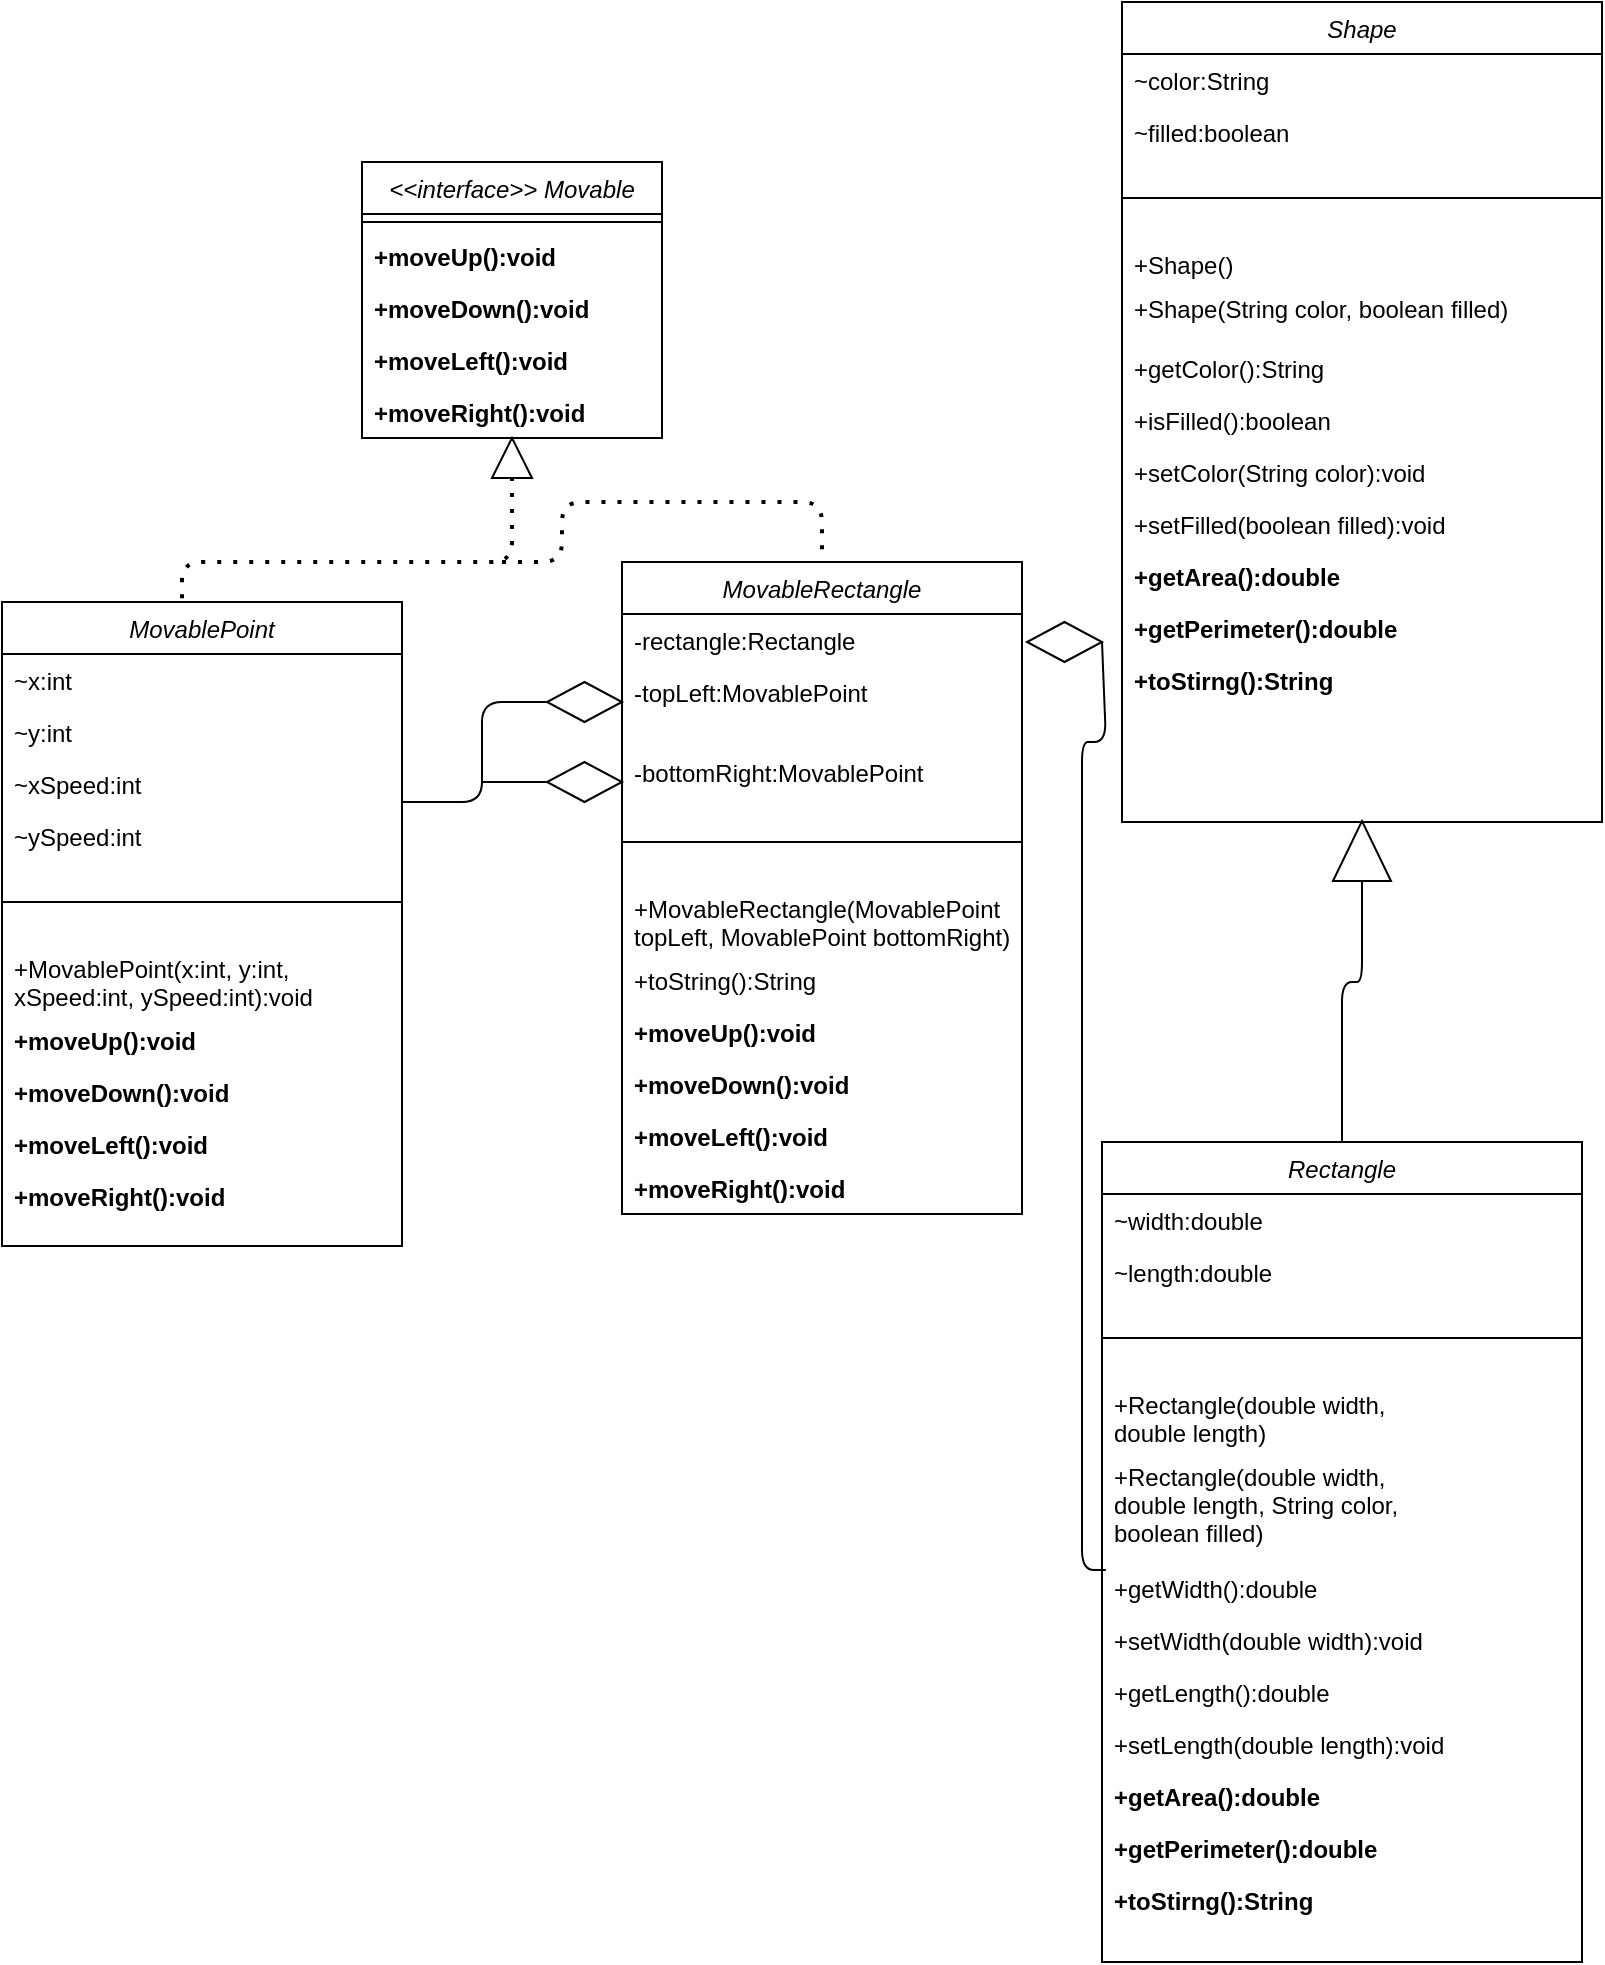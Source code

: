 <mxfile version="13.7.9" type="device"><diagram id="C5RBs43oDa-KdzZeNtuy" name="Page-1"><mxGraphModel dx="687" dy="1312" grid="1" gridSize="10" guides="1" tooltips="1" connect="1" arrows="1" fold="1" page="1" pageScale="1" pageWidth="827" pageHeight="1169" math="0" shadow="0"><root><mxCell id="WIyWlLk6GJQsqaUBKTNV-0"/><mxCell id="WIyWlLk6GJQsqaUBKTNV-1" parent="WIyWlLk6GJQsqaUBKTNV-0"/><mxCell id="be4jB8GMoIMMlWupBsam-4" value="" style="triangle;whiteSpace=wrap;html=1;rotation=-90;" vertex="1" parent="WIyWlLk6GJQsqaUBKTNV-1"><mxGeometry x="265" y="248" width="20" height="20" as="geometry"/></mxCell><mxCell id="be4jB8GMoIMMlWupBsam-20" value="" style="endArrow=none;dashed=1;html=1;dashPattern=1 3;strokeWidth=2;exitX=0.45;exitY=-0.006;exitDx=0;exitDy=0;exitPerimeter=0;entryX=0;entryY=0.5;entryDx=0;entryDy=0;" edge="1" parent="WIyWlLk6GJQsqaUBKTNV-1" source="be4jB8GMoIMMlWupBsam-5" target="be4jB8GMoIMMlWupBsam-4"><mxGeometry width="50" height="50" relative="1" as="geometry"><mxPoint x="30" y="230" as="sourcePoint"/><mxPoint x="280" y="270" as="targetPoint"/><Array as="points"><mxPoint x="110" y="310"/><mxPoint x="275" y="310"/></Array></mxGeometry></mxCell><mxCell id="be4jB8GMoIMMlWupBsam-21" value="" style="rhombus;whiteSpace=wrap;html=1;" vertex="1" parent="WIyWlLk6GJQsqaUBKTNV-1"><mxGeometry x="292.5" y="370" width="37.5" height="20" as="geometry"/></mxCell><mxCell id="be4jB8GMoIMMlWupBsam-47" value="" style="rhombus;whiteSpace=wrap;html=1;" vertex="1" parent="WIyWlLk6GJQsqaUBKTNV-1"><mxGeometry x="292.5" y="410" width="37.5" height="20" as="geometry"/></mxCell><mxCell id="be4jB8GMoIMMlWupBsam-49" value="" style="endArrow=none;html=1;entryX=0;entryY=0.5;entryDx=0;entryDy=0;exitX=1;exitY=-0.154;exitDx=0;exitDy=0;exitPerimeter=0;" edge="1" parent="WIyWlLk6GJQsqaUBKTNV-1" source="be4jB8GMoIMMlWupBsam-17" target="be4jB8GMoIMMlWupBsam-21"><mxGeometry width="50" height="50" relative="1" as="geometry"><mxPoint x="310" y="330" as="sourcePoint"/><mxPoint x="360" y="280" as="targetPoint"/><Array as="points"><mxPoint x="260" y="430"/><mxPoint x="260" y="380"/></Array></mxGeometry></mxCell><mxCell id="be4jB8GMoIMMlWupBsam-51" value="" style="endArrow=none;html=1;entryX=0;entryY=0.5;entryDx=0;entryDy=0;" edge="1" parent="WIyWlLk6GJQsqaUBKTNV-1" target="be4jB8GMoIMMlWupBsam-47"><mxGeometry width="50" height="50" relative="1" as="geometry"><mxPoint x="260" y="420" as="sourcePoint"/><mxPoint x="290" y="420" as="targetPoint"/></mxGeometry></mxCell><mxCell id="zkfFHV4jXpPFQw0GAbJ--0" value="&lt;&lt;interface&gt;&gt; Movable" style="swimlane;fontStyle=2;align=center;verticalAlign=top;childLayout=stackLayout;horizontal=1;startSize=26;horizontalStack=0;resizeParent=1;resizeLast=0;collapsible=1;marginBottom=0;rounded=0;shadow=0;strokeWidth=1;" parent="WIyWlLk6GJQsqaUBKTNV-1" vertex="1"><mxGeometry x="200" y="110" width="150" height="138" as="geometry"><mxRectangle x="230" y="140" width="160" height="26" as="alternateBounds"/></mxGeometry></mxCell><mxCell id="zkfFHV4jXpPFQw0GAbJ--4" value="" style="line;html=1;strokeWidth=1;align=left;verticalAlign=middle;spacingTop=-1;spacingLeft=3;spacingRight=3;rotatable=0;labelPosition=right;points=[];portConstraint=eastwest;" parent="zkfFHV4jXpPFQw0GAbJ--0" vertex="1"><mxGeometry y="26" width="150" height="8" as="geometry"/></mxCell><mxCell id="zkfFHV4jXpPFQw0GAbJ--5" value="+moveUp():void&#10;" style="text;align=left;verticalAlign=top;spacingLeft=4;spacingRight=4;overflow=hidden;rotatable=0;points=[[0,0.5],[1,0.5]];portConstraint=eastwest;fontStyle=1" parent="zkfFHV4jXpPFQw0GAbJ--0" vertex="1"><mxGeometry y="34" width="150" height="26" as="geometry"/></mxCell><mxCell id="be4jB8GMoIMMlWupBsam-0" value="+moveDown():void&#10;" style="text;align=left;verticalAlign=top;spacingLeft=4;spacingRight=4;overflow=hidden;rotatable=0;points=[[0,0.5],[1,0.5]];portConstraint=eastwest;fontStyle=1" vertex="1" parent="zkfFHV4jXpPFQw0GAbJ--0"><mxGeometry y="60" width="150" height="26" as="geometry"/></mxCell><mxCell id="be4jB8GMoIMMlWupBsam-1" value="+moveLeft():void&#10;" style="text;align=left;verticalAlign=top;spacingLeft=4;spacingRight=4;overflow=hidden;rotatable=0;points=[[0,0.5],[1,0.5]];portConstraint=eastwest;fontStyle=1" vertex="1" parent="zkfFHV4jXpPFQw0GAbJ--0"><mxGeometry y="86" width="150" height="26" as="geometry"/></mxCell><mxCell id="be4jB8GMoIMMlWupBsam-2" value="+moveRight():void&#10;" style="text;align=left;verticalAlign=top;spacingLeft=4;spacingRight=4;overflow=hidden;rotatable=0;points=[[0,0.5],[1,0.5]];portConstraint=eastwest;fontStyle=1" vertex="1" parent="zkfFHV4jXpPFQw0GAbJ--0"><mxGeometry y="112" width="150" height="26" as="geometry"/></mxCell><mxCell id="be4jB8GMoIMMlWupBsam-5" value="MovablePoint" style="swimlane;fontStyle=2;align=center;verticalAlign=top;childLayout=stackLayout;horizontal=1;startSize=26;horizontalStack=0;resizeParent=1;resizeLast=0;collapsible=1;marginBottom=0;rounded=0;shadow=0;strokeWidth=1;" vertex="1" parent="WIyWlLk6GJQsqaUBKTNV-1"><mxGeometry x="20" y="330" width="200" height="322" as="geometry"><mxRectangle x="230" y="140" width="160" height="26" as="alternateBounds"/></mxGeometry></mxCell><mxCell id="be4jB8GMoIMMlWupBsam-14" value="~x:int" style="text;align=left;verticalAlign=top;spacingLeft=4;spacingRight=4;overflow=hidden;rotatable=0;points=[[0,0.5],[1,0.5]];portConstraint=eastwest;" vertex="1" parent="be4jB8GMoIMMlWupBsam-5"><mxGeometry y="26" width="200" height="26" as="geometry"/></mxCell><mxCell id="be4jB8GMoIMMlWupBsam-15" value="~y:int" style="text;align=left;verticalAlign=top;spacingLeft=4;spacingRight=4;overflow=hidden;rotatable=0;points=[[0,0.5],[1,0.5]];portConstraint=eastwest;" vertex="1" parent="be4jB8GMoIMMlWupBsam-5"><mxGeometry y="52" width="200" height="26" as="geometry"/></mxCell><mxCell id="be4jB8GMoIMMlWupBsam-16" value="~xSpeed:int" style="text;align=left;verticalAlign=top;spacingLeft=4;spacingRight=4;overflow=hidden;rotatable=0;points=[[0,0.5],[1,0.5]];portConstraint=eastwest;" vertex="1" parent="be4jB8GMoIMMlWupBsam-5"><mxGeometry y="78" width="200" height="26" as="geometry"/></mxCell><mxCell id="be4jB8GMoIMMlWupBsam-17" value="~ySpeed:int" style="text;align=left;verticalAlign=top;spacingLeft=4;spacingRight=4;overflow=hidden;rotatable=0;points=[[0,0.5],[1,0.5]];portConstraint=eastwest;" vertex="1" parent="be4jB8GMoIMMlWupBsam-5"><mxGeometry y="104" width="200" height="26" as="geometry"/></mxCell><mxCell id="be4jB8GMoIMMlWupBsam-6" value="" style="line;html=1;strokeWidth=1;align=left;verticalAlign=middle;spacingTop=-1;spacingLeft=3;spacingRight=3;rotatable=0;labelPosition=right;points=[];portConstraint=eastwest;" vertex="1" parent="be4jB8GMoIMMlWupBsam-5"><mxGeometry y="130" width="200" height="40" as="geometry"/></mxCell><mxCell id="be4jB8GMoIMMlWupBsam-19" value="+MovablePoint(x:int, y:int,&#10;xSpeed:int, ySpeed:int):void&#10;" style="text;align=left;verticalAlign=top;spacingLeft=4;spacingRight=4;overflow=hidden;rotatable=0;points=[[0,0.5],[1,0.5]];portConstraint=eastwest;" vertex="1" parent="be4jB8GMoIMMlWupBsam-5"><mxGeometry y="170" width="200" height="36" as="geometry"/></mxCell><mxCell id="be4jB8GMoIMMlWupBsam-7" value="+moveUp():void&#10;" style="text;align=left;verticalAlign=top;spacingLeft=4;spacingRight=4;overflow=hidden;rotatable=0;points=[[0,0.5],[1,0.5]];portConstraint=eastwest;fontStyle=1" vertex="1" parent="be4jB8GMoIMMlWupBsam-5"><mxGeometry y="206" width="200" height="26" as="geometry"/></mxCell><mxCell id="be4jB8GMoIMMlWupBsam-8" value="+moveDown():void&#10;" style="text;align=left;verticalAlign=top;spacingLeft=4;spacingRight=4;overflow=hidden;rotatable=0;points=[[0,0.5],[1,0.5]];portConstraint=eastwest;fontStyle=1" vertex="1" parent="be4jB8GMoIMMlWupBsam-5"><mxGeometry y="232" width="200" height="26" as="geometry"/></mxCell><mxCell id="be4jB8GMoIMMlWupBsam-9" value="+moveLeft():void&#10;" style="text;align=left;verticalAlign=top;spacingLeft=4;spacingRight=4;overflow=hidden;rotatable=0;points=[[0,0.5],[1,0.5]];portConstraint=eastwest;fontStyle=1" vertex="1" parent="be4jB8GMoIMMlWupBsam-5"><mxGeometry y="258" width="200" height="26" as="geometry"/></mxCell><mxCell id="be4jB8GMoIMMlWupBsam-10" value="+moveRight():void&#10;" style="text;align=left;verticalAlign=top;spacingLeft=4;spacingRight=4;overflow=hidden;rotatable=0;points=[[0,0.5],[1,0.5]];portConstraint=eastwest;fontStyle=1" vertex="1" parent="be4jB8GMoIMMlWupBsam-5"><mxGeometry y="284" width="200" height="26" as="geometry"/></mxCell><mxCell id="be4jB8GMoIMMlWupBsam-22" value="MovableRectangle" style="swimlane;fontStyle=2;align=center;verticalAlign=top;childLayout=stackLayout;horizontal=1;startSize=26;horizontalStack=0;resizeParent=1;resizeLast=0;collapsible=1;marginBottom=0;rounded=0;shadow=0;strokeWidth=1;" vertex="1" parent="WIyWlLk6GJQsqaUBKTNV-1"><mxGeometry x="330" y="310" width="200" height="326" as="geometry"><mxRectangle x="230" y="140" width="160" height="26" as="alternateBounds"/></mxGeometry></mxCell><mxCell id="be4jB8GMoIMMlWupBsam-23" value="-rectangle:Rectangle" style="text;align=left;verticalAlign=top;spacingLeft=4;spacingRight=4;overflow=hidden;rotatable=0;points=[[0,0.5],[1,0.5]];portConstraint=eastwest;" vertex="1" parent="be4jB8GMoIMMlWupBsam-22"><mxGeometry y="26" width="200" height="26" as="geometry"/></mxCell><mxCell id="be4jB8GMoIMMlWupBsam-24" value="-topLeft:MovablePoint" style="text;align=left;verticalAlign=top;spacingLeft=4;spacingRight=4;overflow=hidden;rotatable=0;points=[[0,0.5],[1,0.5]];portConstraint=eastwest;" vertex="1" parent="be4jB8GMoIMMlWupBsam-22"><mxGeometry y="52" width="200" height="26" as="geometry"/></mxCell><mxCell id="be4jB8GMoIMMlWupBsam-25" value="&#10;-bottomRight:MovablePoint" style="text;align=left;verticalAlign=top;spacingLeft=4;spacingRight=4;overflow=hidden;rotatable=0;points=[[0,0.5],[1,0.5]];portConstraint=eastwest;" vertex="1" parent="be4jB8GMoIMMlWupBsam-22"><mxGeometry y="78" width="200" height="42" as="geometry"/></mxCell><mxCell id="be4jB8GMoIMMlWupBsam-27" value="" style="line;html=1;strokeWidth=1;align=left;verticalAlign=middle;spacingTop=-1;spacingLeft=3;spacingRight=3;rotatable=0;labelPosition=right;points=[];portConstraint=eastwest;" vertex="1" parent="be4jB8GMoIMMlWupBsam-22"><mxGeometry y="120" width="200" height="40" as="geometry"/></mxCell><mxCell id="be4jB8GMoIMMlWupBsam-28" value="+MovableRectangle(MovablePoint &#10;topLeft, MovablePoint bottomRight)" style="text;align=left;verticalAlign=top;spacingLeft=4;spacingRight=4;overflow=hidden;rotatable=0;points=[[0,0.5],[1,0.5]];portConstraint=eastwest;" vertex="1" parent="be4jB8GMoIMMlWupBsam-22"><mxGeometry y="160" width="200" height="36" as="geometry"/></mxCell><mxCell id="be4jB8GMoIMMlWupBsam-44" value="+toString():String" style="text;align=left;verticalAlign=top;spacingLeft=4;spacingRight=4;overflow=hidden;rotatable=0;points=[[0,0.5],[1,0.5]];portConstraint=eastwest;fontStyle=0" vertex="1" parent="be4jB8GMoIMMlWupBsam-22"><mxGeometry y="196" width="200" height="26" as="geometry"/></mxCell><mxCell id="be4jB8GMoIMMlWupBsam-29" value="+moveUp():void&#10;" style="text;align=left;verticalAlign=top;spacingLeft=4;spacingRight=4;overflow=hidden;rotatable=0;points=[[0,0.5],[1,0.5]];portConstraint=eastwest;fontStyle=1" vertex="1" parent="be4jB8GMoIMMlWupBsam-22"><mxGeometry y="222" width="200" height="26" as="geometry"/></mxCell><mxCell id="be4jB8GMoIMMlWupBsam-30" value="+moveDown():void&#10;" style="text;align=left;verticalAlign=top;spacingLeft=4;spacingRight=4;overflow=hidden;rotatable=0;points=[[0,0.5],[1,0.5]];portConstraint=eastwest;fontStyle=1" vertex="1" parent="be4jB8GMoIMMlWupBsam-22"><mxGeometry y="248" width="200" height="26" as="geometry"/></mxCell><mxCell id="be4jB8GMoIMMlWupBsam-31" value="+moveLeft():void&#10;" style="text;align=left;verticalAlign=top;spacingLeft=4;spacingRight=4;overflow=hidden;rotatable=0;points=[[0,0.5],[1,0.5]];portConstraint=eastwest;fontStyle=1" vertex="1" parent="be4jB8GMoIMMlWupBsam-22"><mxGeometry y="274" width="200" height="26" as="geometry"/></mxCell><mxCell id="be4jB8GMoIMMlWupBsam-32" value="+moveRight():void&#10;" style="text;align=left;verticalAlign=top;spacingLeft=4;spacingRight=4;overflow=hidden;rotatable=0;points=[[0,0.5],[1,0.5]];portConstraint=eastwest;fontStyle=1" vertex="1" parent="be4jB8GMoIMMlWupBsam-22"><mxGeometry y="300" width="200" height="26" as="geometry"/></mxCell><mxCell id="be4jB8GMoIMMlWupBsam-52" value="Rectangle" style="swimlane;fontStyle=2;align=center;verticalAlign=top;childLayout=stackLayout;horizontal=1;startSize=26;horizontalStack=0;resizeParent=1;resizeLast=0;collapsible=1;marginBottom=0;rounded=0;shadow=0;strokeWidth=1;" vertex="1" parent="WIyWlLk6GJQsqaUBKTNV-1"><mxGeometry x="570" y="600" width="240" height="410" as="geometry"><mxRectangle x="230" y="140" width="160" height="26" as="alternateBounds"/></mxGeometry></mxCell><mxCell id="be4jB8GMoIMMlWupBsam-53" value="~width:double" style="text;align=left;verticalAlign=top;spacingLeft=4;spacingRight=4;overflow=hidden;rotatable=0;points=[[0,0.5],[1,0.5]];portConstraint=eastwest;" vertex="1" parent="be4jB8GMoIMMlWupBsam-52"><mxGeometry y="26" width="240" height="26" as="geometry"/></mxCell><mxCell id="be4jB8GMoIMMlWupBsam-54" value="~length:double" style="text;align=left;verticalAlign=top;spacingLeft=4;spacingRight=4;overflow=hidden;rotatable=0;points=[[0,0.5],[1,0.5]];portConstraint=eastwest;" vertex="1" parent="be4jB8GMoIMMlWupBsam-52"><mxGeometry y="52" width="240" height="26" as="geometry"/></mxCell><mxCell id="be4jB8GMoIMMlWupBsam-56" value="" style="line;html=1;strokeWidth=1;align=left;verticalAlign=middle;spacingTop=-1;spacingLeft=3;spacingRight=3;rotatable=0;labelPosition=right;points=[];portConstraint=eastwest;" vertex="1" parent="be4jB8GMoIMMlWupBsam-52"><mxGeometry y="78" width="240" height="40" as="geometry"/></mxCell><mxCell id="be4jB8GMoIMMlWupBsam-57" value="+Rectangle(double width, &#10;double length)" style="text;align=left;verticalAlign=top;spacingLeft=4;spacingRight=4;overflow=hidden;rotatable=0;points=[[0,0.5],[1,0.5]];portConstraint=eastwest;" vertex="1" parent="be4jB8GMoIMMlWupBsam-52"><mxGeometry y="118" width="240" height="36" as="geometry"/></mxCell><mxCell id="be4jB8GMoIMMlWupBsam-58" value="+Rectangle(double width, &#10;double length, String color, &#10;boolean filled)" style="text;align=left;verticalAlign=top;spacingLeft=4;spacingRight=4;overflow=hidden;rotatable=0;points=[[0,0.5],[1,0.5]];portConstraint=eastwest;fontStyle=0" vertex="1" parent="be4jB8GMoIMMlWupBsam-52"><mxGeometry y="154" width="240" height="56" as="geometry"/></mxCell><mxCell id="be4jB8GMoIMMlWupBsam-74" value="+getWidth():double" style="text;align=left;verticalAlign=top;spacingLeft=4;spacingRight=4;overflow=hidden;rotatable=0;points=[[0,0.5],[1,0.5]];portConstraint=eastwest;" vertex="1" parent="be4jB8GMoIMMlWupBsam-52"><mxGeometry y="210" width="240" height="26" as="geometry"/></mxCell><mxCell id="be4jB8GMoIMMlWupBsam-75" value="+setWidth(double width):void" style="text;align=left;verticalAlign=top;spacingLeft=4;spacingRight=4;overflow=hidden;rotatable=0;points=[[0,0.5],[1,0.5]];portConstraint=eastwest;fontStyle=0" vertex="1" parent="be4jB8GMoIMMlWupBsam-52"><mxGeometry y="236" width="240" height="26" as="geometry"/></mxCell><mxCell id="be4jB8GMoIMMlWupBsam-77" value="+getLength():double" style="text;align=left;verticalAlign=top;spacingLeft=4;spacingRight=4;overflow=hidden;rotatable=0;points=[[0,0.5],[1,0.5]];portConstraint=eastwest;" vertex="1" parent="be4jB8GMoIMMlWupBsam-52"><mxGeometry y="262" width="240" height="26" as="geometry"/></mxCell><mxCell id="be4jB8GMoIMMlWupBsam-78" value="+setLength(double length):void" style="text;align=left;verticalAlign=top;spacingLeft=4;spacingRight=4;overflow=hidden;rotatable=0;points=[[0,0.5],[1,0.5]];portConstraint=eastwest;fontStyle=0" vertex="1" parent="be4jB8GMoIMMlWupBsam-52"><mxGeometry y="288" width="240" height="26" as="geometry"/></mxCell><mxCell id="be4jB8GMoIMMlWupBsam-79" value="+getArea():double" style="text;align=left;verticalAlign=top;spacingLeft=4;spacingRight=4;overflow=hidden;rotatable=0;points=[[0,0.5],[1,0.5]];portConstraint=eastwest;fontStyle=1" vertex="1" parent="be4jB8GMoIMMlWupBsam-52"><mxGeometry y="314" width="240" height="26" as="geometry"/></mxCell><mxCell id="be4jB8GMoIMMlWupBsam-80" value="+getPerimeter():double" style="text;align=left;verticalAlign=top;spacingLeft=4;spacingRight=4;overflow=hidden;rotatable=0;points=[[0,0.5],[1,0.5]];portConstraint=eastwest;fontStyle=1" vertex="1" parent="be4jB8GMoIMMlWupBsam-52"><mxGeometry y="340" width="240" height="26" as="geometry"/></mxCell><mxCell id="be4jB8GMoIMMlWupBsam-81" value="+toStirng():String" style="text;align=left;verticalAlign=top;spacingLeft=4;spacingRight=4;overflow=hidden;rotatable=0;points=[[0,0.5],[1,0.5]];portConstraint=eastwest;fontStyle=1" vertex="1" parent="be4jB8GMoIMMlWupBsam-52"><mxGeometry y="366" width="240" height="26" as="geometry"/></mxCell><mxCell id="be4jB8GMoIMMlWupBsam-82" value="" style="endArrow=none;html=1;entryX=0.008;entryY=0.154;entryDx=0;entryDy=0;entryPerimeter=0;exitX=1;exitY=0.5;exitDx=0;exitDy=0;" edge="1" parent="WIyWlLk6GJQsqaUBKTNV-1" source="be4jB8GMoIMMlWupBsam-85" target="be4jB8GMoIMMlWupBsam-74"><mxGeometry width="50" height="50" relative="1" as="geometry"><mxPoint x="572" y="350" as="sourcePoint"/><mxPoint x="520" y="440" as="targetPoint"/><Array as="points"><mxPoint x="572" y="400"/><mxPoint x="560" y="400"/><mxPoint x="560" y="814"/></Array></mxGeometry></mxCell><mxCell id="be4jB8GMoIMMlWupBsam-85" value="" style="rhombus;whiteSpace=wrap;html=1;" vertex="1" parent="WIyWlLk6GJQsqaUBKTNV-1"><mxGeometry x="532.5" y="340" width="37.5" height="20" as="geometry"/></mxCell><mxCell id="be4jB8GMoIMMlWupBsam-86" value="Shape" style="swimlane;fontStyle=2;align=center;verticalAlign=top;childLayout=stackLayout;horizontal=1;startSize=26;horizontalStack=0;resizeParent=1;resizeLast=0;collapsible=1;marginBottom=0;rounded=0;shadow=0;strokeWidth=1;" vertex="1" parent="WIyWlLk6GJQsqaUBKTNV-1"><mxGeometry x="580" y="30" width="240" height="410" as="geometry"><mxRectangle x="230" y="140" width="160" height="26" as="alternateBounds"/></mxGeometry></mxCell><mxCell id="be4jB8GMoIMMlWupBsam-87" value="~color:String" style="text;align=left;verticalAlign=top;spacingLeft=4;spacingRight=4;overflow=hidden;rotatable=0;points=[[0,0.5],[1,0.5]];portConstraint=eastwest;" vertex="1" parent="be4jB8GMoIMMlWupBsam-86"><mxGeometry y="26" width="240" height="26" as="geometry"/></mxCell><mxCell id="be4jB8GMoIMMlWupBsam-88" value="~filled:boolean" style="text;align=left;verticalAlign=top;spacingLeft=4;spacingRight=4;overflow=hidden;rotatable=0;points=[[0,0.5],[1,0.5]];portConstraint=eastwest;" vertex="1" parent="be4jB8GMoIMMlWupBsam-86"><mxGeometry y="52" width="240" height="26" as="geometry"/></mxCell><mxCell id="be4jB8GMoIMMlWupBsam-89" value="" style="line;html=1;strokeWidth=1;align=left;verticalAlign=middle;spacingTop=-1;spacingLeft=3;spacingRight=3;rotatable=0;labelPosition=right;points=[];portConstraint=eastwest;" vertex="1" parent="be4jB8GMoIMMlWupBsam-86"><mxGeometry y="78" width="240" height="40" as="geometry"/></mxCell><mxCell id="be4jB8GMoIMMlWupBsam-90" value="+Shape()" style="text;align=left;verticalAlign=top;spacingLeft=4;spacingRight=4;overflow=hidden;rotatable=0;points=[[0,0.5],[1,0.5]];portConstraint=eastwest;" vertex="1" parent="be4jB8GMoIMMlWupBsam-86"><mxGeometry y="118" width="240" height="22" as="geometry"/></mxCell><mxCell id="be4jB8GMoIMMlWupBsam-91" value="+Shape(String color, boolean filled)" style="text;align=left;verticalAlign=top;spacingLeft=4;spacingRight=4;overflow=hidden;rotatable=0;points=[[0,0.5],[1,0.5]];portConstraint=eastwest;fontStyle=0" vertex="1" parent="be4jB8GMoIMMlWupBsam-86"><mxGeometry y="140" width="240" height="30" as="geometry"/></mxCell><mxCell id="be4jB8GMoIMMlWupBsam-92" value="+getColor():String" style="text;align=left;verticalAlign=top;spacingLeft=4;spacingRight=4;overflow=hidden;rotatable=0;points=[[0,0.5],[1,0.5]];portConstraint=eastwest;" vertex="1" parent="be4jB8GMoIMMlWupBsam-86"><mxGeometry y="170" width="240" height="26" as="geometry"/></mxCell><mxCell id="be4jB8GMoIMMlWupBsam-93" value="+isFilled():boolean" style="text;align=left;verticalAlign=top;spacingLeft=4;spacingRight=4;overflow=hidden;rotatable=0;points=[[0,0.5],[1,0.5]];portConstraint=eastwest;fontStyle=0" vertex="1" parent="be4jB8GMoIMMlWupBsam-86"><mxGeometry y="196" width="240" height="26" as="geometry"/></mxCell><mxCell id="be4jB8GMoIMMlWupBsam-94" value="+setColor(String color):void" style="text;align=left;verticalAlign=top;spacingLeft=4;spacingRight=4;overflow=hidden;rotatable=0;points=[[0,0.5],[1,0.5]];portConstraint=eastwest;" vertex="1" parent="be4jB8GMoIMMlWupBsam-86"><mxGeometry y="222" width="240" height="26" as="geometry"/></mxCell><mxCell id="be4jB8GMoIMMlWupBsam-95" value="+setFilled(boolean filled):void" style="text;align=left;verticalAlign=top;spacingLeft=4;spacingRight=4;overflow=hidden;rotatable=0;points=[[0,0.5],[1,0.5]];portConstraint=eastwest;fontStyle=0" vertex="1" parent="be4jB8GMoIMMlWupBsam-86"><mxGeometry y="248" width="240" height="26" as="geometry"/></mxCell><mxCell id="be4jB8GMoIMMlWupBsam-96" value="+getArea():double" style="text;align=left;verticalAlign=top;spacingLeft=4;spacingRight=4;overflow=hidden;rotatable=0;points=[[0,0.5],[1,0.5]];portConstraint=eastwest;fontStyle=1" vertex="1" parent="be4jB8GMoIMMlWupBsam-86"><mxGeometry y="274" width="240" height="26" as="geometry"/></mxCell><mxCell id="be4jB8GMoIMMlWupBsam-97" value="+getPerimeter():double" style="text;align=left;verticalAlign=top;spacingLeft=4;spacingRight=4;overflow=hidden;rotatable=0;points=[[0,0.5],[1,0.5]];portConstraint=eastwest;fontStyle=1" vertex="1" parent="be4jB8GMoIMMlWupBsam-86"><mxGeometry y="300" width="240" height="26" as="geometry"/></mxCell><mxCell id="be4jB8GMoIMMlWupBsam-98" value="+toStirng():String" style="text;align=left;verticalAlign=top;spacingLeft=4;spacingRight=4;overflow=hidden;rotatable=0;points=[[0,0.5],[1,0.5]];portConstraint=eastwest;fontStyle=1" vertex="1" parent="be4jB8GMoIMMlWupBsam-86"><mxGeometry y="326" width="240" height="26" as="geometry"/></mxCell><mxCell id="be4jB8GMoIMMlWupBsam-99" value="" style="triangle;whiteSpace=wrap;html=1;rotation=-90;" vertex="1" parent="WIyWlLk6GJQsqaUBKTNV-1"><mxGeometry x="685" y="440" width="30" height="29" as="geometry"/></mxCell><mxCell id="be4jB8GMoIMMlWupBsam-102" value="" style="endArrow=none;html=1;exitX=0.5;exitY=0;exitDx=0;exitDy=0;" edge="1" parent="WIyWlLk6GJQsqaUBKTNV-1" source="be4jB8GMoIMMlWupBsam-52"><mxGeometry width="50" height="50" relative="1" as="geometry"><mxPoint x="690" y="570" as="sourcePoint"/><mxPoint x="700" y="470" as="targetPoint"/><Array as="points"><mxPoint x="690" y="520"/><mxPoint x="700" y="520"/></Array></mxGeometry></mxCell><mxCell id="be4jB8GMoIMMlWupBsam-103" value="" style="endArrow=none;dashed=1;html=1;dashPattern=1 3;strokeWidth=2;entryX=0.5;entryY=0;entryDx=0;entryDy=0;" edge="1" parent="WIyWlLk6GJQsqaUBKTNV-1" target="be4jB8GMoIMMlWupBsam-22"><mxGeometry width="50" height="50" relative="1" as="geometry"><mxPoint x="270" y="310" as="sourcePoint"/><mxPoint x="410" y="280" as="targetPoint"/><Array as="points"><mxPoint x="300" y="310"/><mxPoint x="300" y="280"/><mxPoint x="430" y="280"/></Array></mxGeometry></mxCell></root></mxGraphModel></diagram></mxfile>